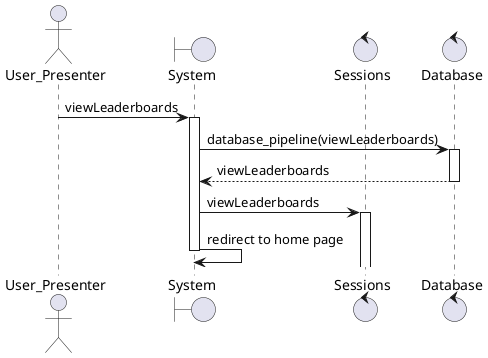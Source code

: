 @startuml viewLeaderboards
actor User_Presenter
boundary "System" as system
control "Sessions" as sessions
control "Database" as db
User_Presenter -> system: viewLeaderboards
activate system
system -> db: database_pipeline(viewLeaderboards)
activate db
db --> system: viewLeaderboards
deactivate db
system -> sessions: viewLeaderboards
activate sessions
system -> system: redirect to home page
deactivate system
@enduml